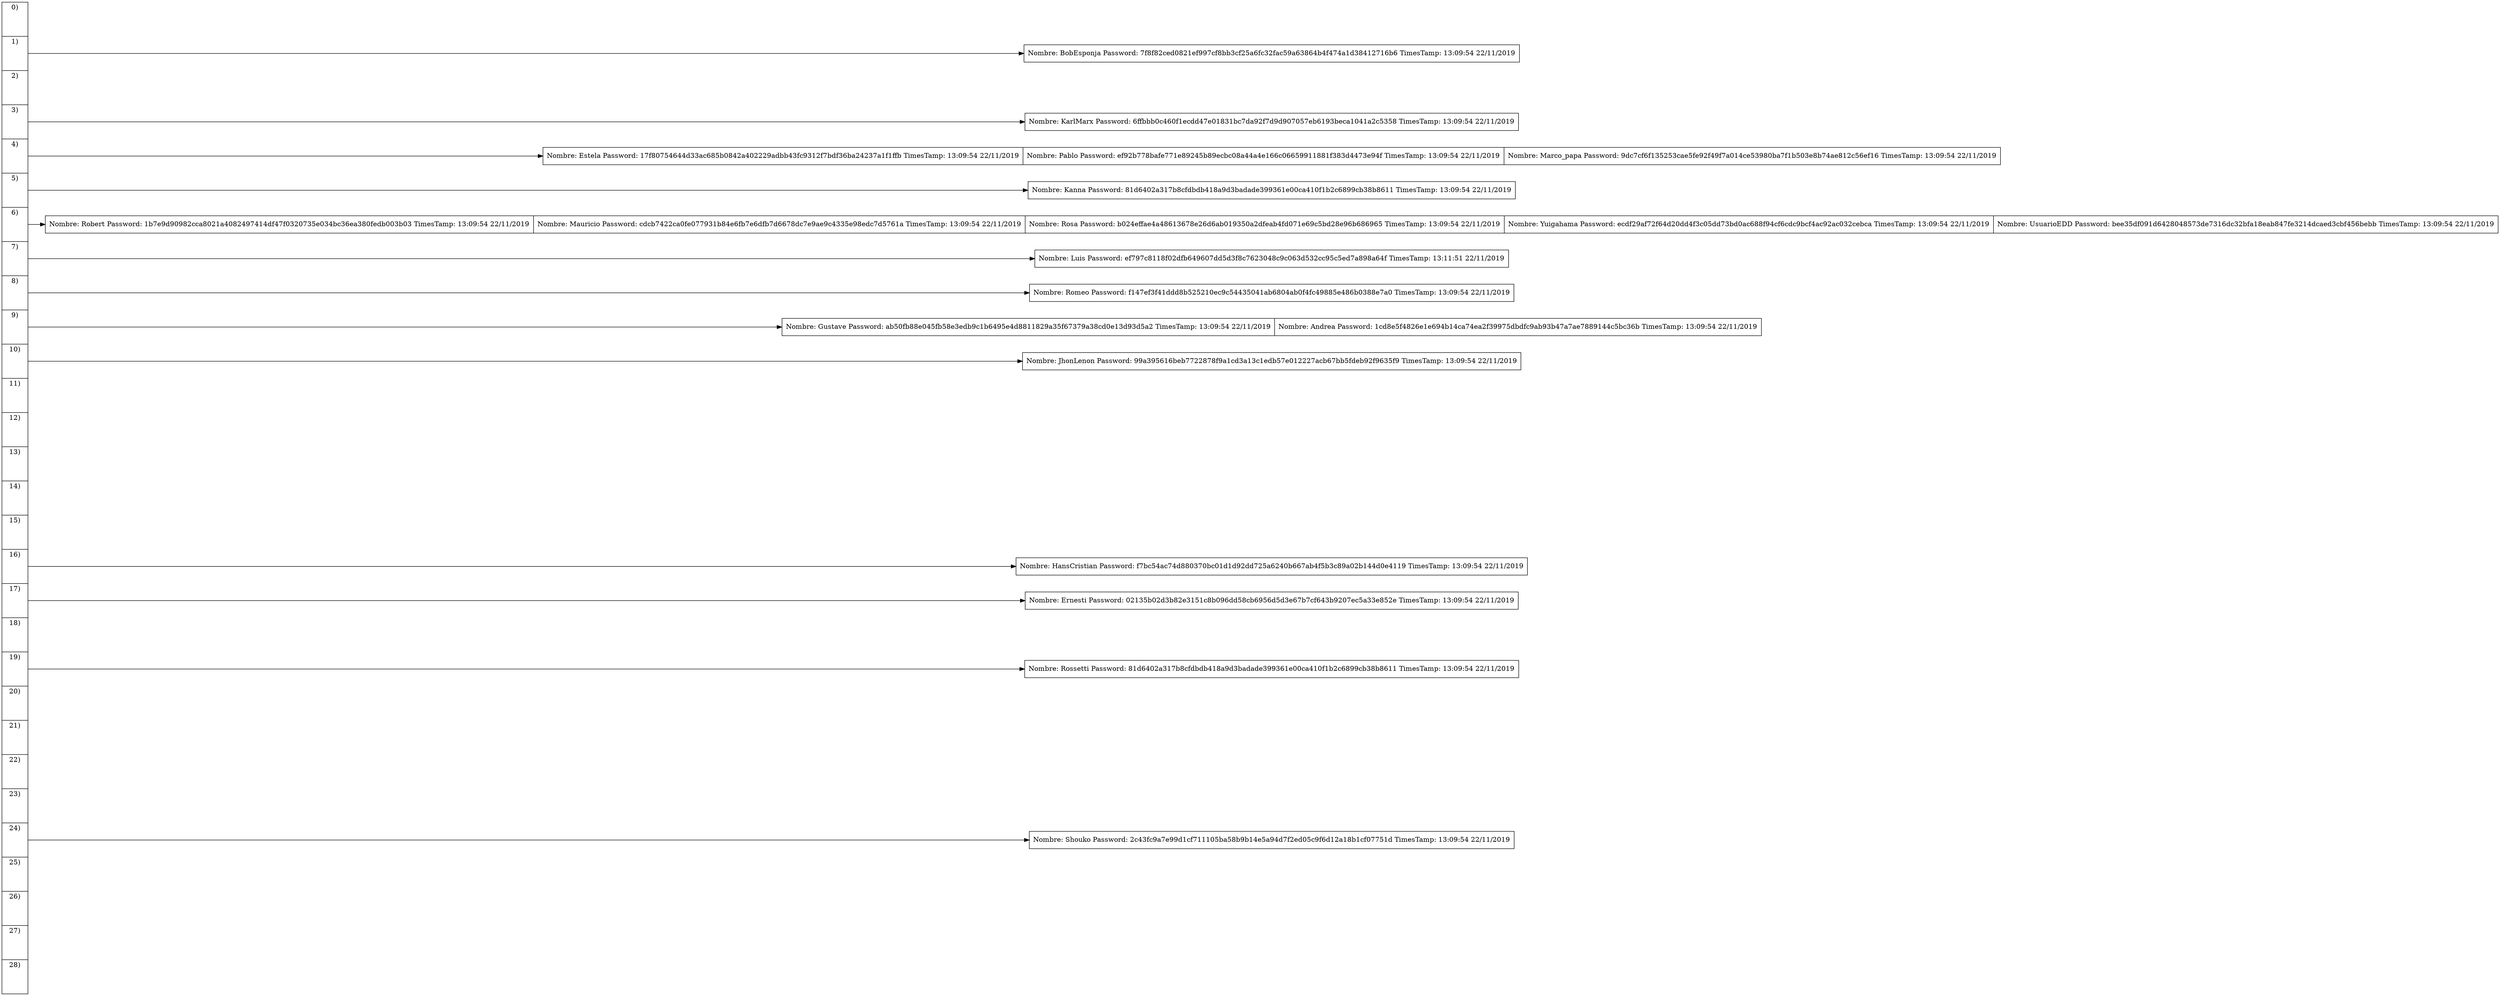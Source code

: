 digraph HASH{

node[shape=record];

rankdir=LR;

		//Agregar Hash
LIST[label="<N0>0)\n\n\n\n|<N1>1)\n\n\n\n|<N2>2)\n\n\n\n|<N3>3)\n\n\n\n|<N4>4)\n\n\n\n|<N5>5)\n\n\n\n|<N6>6)\n\n\n\n|<N7>7)\n\n\n\n|<N8>8)\n\n\n\n|<N9>9)\n\n\n\n|<N10>10)\n\n\n\n|<N11>11)\n\n\n\n|<N12>12)\n\n\n\n|<N13>13)\n\n\n\n|<N14>14)\n\n\n\n|<N15>15)\n\n\n\n|<N16>16)\n\n\n\n|<N17>17)\n\n\n\n|<N18>18)\n\n\n\n|<N19>19)\n\n\n\n|<N20>20)\n\n\n\n|<N21>21)\n\n\n\n|<N22>22)\n\n\n\n|<N23>23)\n\n\n\n|<N24>24)\n\n\n\n|<N25>25)\n\n\n\n|<N26>26)\n\n\n\n|<N27>27)\n\n\n\n|<N28>28)\n\n\n\n"];
		//Agregar Usuarios
N1[label="{Nombre: BobEsponja Password: 7f8f82ced0821ef997cf8bb3cf25a6fc32fac59a63864b4f474a1d38412716b6 TimesTamp: 13:09:54 22/11/2019}"];
N3[label="{Nombre: KarlMarx Password: 6ffbbb0c460f1ecdd47e01831bc7da92f7d9d907057eb6193beca1041a2c5358 TimesTamp: 13:09:54 22/11/2019}"];
N4[label="{Nombre: Estela Password: 17f80754644d33ac685b0842a402229adbb43fc9312f7bdf36ba24237a1f1ffb TimesTamp: 13:09:54 22/11/2019|Nombre: Pablo Password: ef92b778bafe771e89245b89ecbc08a44a4e166c06659911881f383d4473e94f TimesTamp: 13:09:54 22/11/2019|Nombre: Marco_papa Password: 9dc7cf6f135253cae5fe92f49f7a014ce53980ba7f1b503e8b74ae812c56ef16 TimesTamp: 13:09:54 22/11/2019}"];
N5[label="{Nombre: Kanna Password: 81d6402a317b8cfdbdb418a9d3badade399361e00ca410f1b2c6899cb38b8611 TimesTamp: 13:09:54 22/11/2019}"];
N6[label="{Nombre: Robert Password: 1b7e9d90982cca8021a4082497414df47f0320735e034bc36ea380fedb003b03 TimesTamp: 13:09:54 22/11/2019|Nombre: Mauricio Password: cdcb7422ca0fe077931b84e6fb7e6dfb7d6678dc7e9ae9c4335e98edc7d5761a TimesTamp: 13:09:54 22/11/2019|Nombre: Rosa Password: b024effae4a48613678e26d6ab019350a2dfeab4fd071e69c5bd28e96b686965 TimesTamp: 13:09:54 22/11/2019|Nombre: Yuigahama Password: ecdf29af72f64d20dd4f3c05dd73bd0ac688f94cf6cdc9bcf4ac92ac032cebca TimesTamp: 13:09:54 22/11/2019|Nombre: UsuarioEDD Password: bee35df091d6428048573de7316dc32bfa18eab847fe3214dcaed3cbf456bebb TimesTamp: 13:09:54 22/11/2019}"];
N7[label="{Nombre: Luis Password: ef797c8118f02dfb649607dd5d3f8c7623048c9c063d532cc95c5ed7a898a64f TimesTamp: 13:11:51 22/11/2019}"];
N8[label="{Nombre: Romeo Password: f147ef3f41ddd8b525210ec9c54435041ab6804ab0f4fc49885e486b0388e7a0 TimesTamp: 13:09:54 22/11/2019}"];
N9[label="{Nombre: Gustave Password: ab50fb88e045fb58e3edb9c1b6495e4d8811829a35f67379a38cd0e13d93d5a2 TimesTamp: 13:09:54 22/11/2019|Nombre: Andrea Password: 1cd8e5f4826e1e694b14ca74ea2f39975dbdfc9ab93b47a7ae7889144c5bc36b TimesTamp: 13:09:54 22/11/2019}"];
N10[label="{Nombre: JhonLenon Password: 99a395616beb7722878f9a1cd3a13c1edb57e012227acb67bb5fdeb92f9635f9 TimesTamp: 13:09:54 22/11/2019}"];
N16[label="{Nombre: HansCristian Password: f7bc54ac74d880370bc01d1d92dd725a6240b667ab4f5b3c89a02b144d0e4119 TimesTamp: 13:09:54 22/11/2019}"];
N17[label="{Nombre: Ernesti Password: 02135b02d3b82e3151c8b096dd58cb6956d5d3e67b7cf643b9207ec5a33e852e TimesTamp: 13:09:54 22/11/2019}"];
N19[label="{Nombre: Rossetti  Password: 81d6402a317b8cfdbdb418a9d3badade399361e00ca410f1b2c6899cb38b8611 TimesTamp: 13:09:54 22/11/2019}"];
N24[label="{Nombre: Shouko Password: 2c43fc9a7e99d1cf711105ba58b9b14e5a94d7f2ed05c9f6d12a18b1cf07751d TimesTamp: 13:09:54 22/11/2019}"];
		//Agregar Conexiones
LIST:N1->N1;
LIST:N3->N3;
LIST:N4->N4;
LIST:N5->N5;
LIST:N6->N6;
LIST:N7->N7;
LIST:N8->N8;
LIST:N9->N9;
LIST:N10->N10;
LIST:N16->N16;
LIST:N17->N17;
LIST:N19->N19;
LIST:N24->N24;

}
